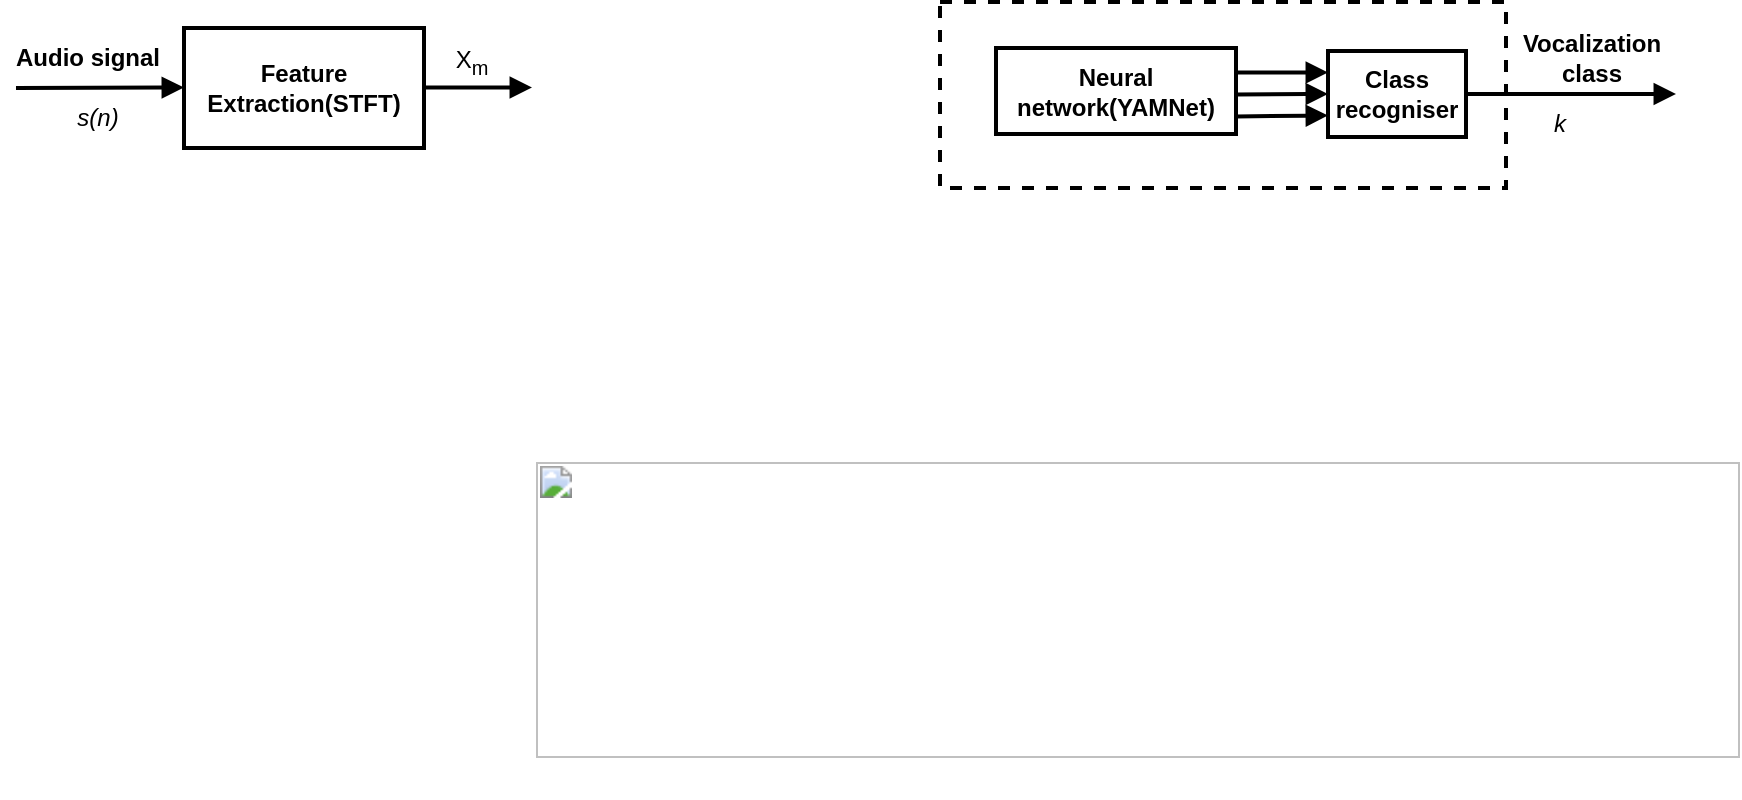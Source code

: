 <mxfile version="26.0.16">
  <diagram name="Trang-1" id="TM-5kzCKsOQZOzgE1j--">
    <mxGraphModel dx="1954" dy="556" grid="0" gridSize="10" guides="1" tooltips="1" connect="1" arrows="1" fold="1" page="0" pageScale="1" pageWidth="827" pageHeight="1169" math="0" shadow="0">
      <root>
        <mxCell id="0" />
        <mxCell id="1" parent="0" />
        <mxCell id="Cbg5kP7mboDacm3S-8XP-1" value="&lt;b&gt;Feature Extraction(STFT)&lt;/b&gt;" style="rounded=0;whiteSpace=wrap;html=1;strokeWidth=2;" parent="1" vertex="1">
          <mxGeometry x="-345" y="233" width="120" height="60" as="geometry" />
        </mxCell>
        <mxCell id="Cbg5kP7mboDacm3S-8XP-2" value="" style="rounded=0;whiteSpace=wrap;html=1;dashed=1;strokeWidth=2;" parent="1" vertex="1">
          <mxGeometry x="33" y="220" width="283" height="93" as="geometry" />
        </mxCell>
        <mxCell id="Cbg5kP7mboDacm3S-8XP-3" value="&lt;b&gt;Neural network(YAMNet)&lt;/b&gt;" style="rounded=0;whiteSpace=wrap;html=1;align=center;strokeWidth=2;" parent="1" vertex="1">
          <mxGeometry x="61" y="243" width="120" height="43" as="geometry" />
        </mxCell>
        <UserObject label="&lt;b style=&quot;font-weight:normal;&quot; id=&quot;docs-internal-guid-44a856fe-7fff-2c2d-3e0c-356cc9525bff&quot;&gt;&lt;span style=&quot;font-size:11pt;font-family:&#39;Times New Roman&#39;,serif;color:#000000;background-color:transparent;font-weight:400;font-style:normal;font-variant:normal;text-decoration:none;vertical-align:baseline;white-space:pre;white-space:pre-wrap;&quot;&gt;&lt;span style=&quot;border:none;display:inline-block;overflow:hidden;width:602px;height:148px;&quot;&gt;&lt;img src=&quot;https://lh7-rt.googleusercontent.com/docsz/AD_4nXfbcKlgTZ9udoGK448xeXo8r0SwI5z-QfOAEW-YgRuHSehRousFB_-TYvKwHeOX-xOmKC-ic0CwkmMNG3-6L_r2StWdg1aJil6WF705axm47VtVxLHASI2-mdE4B5qi4Iad6HcWdA?key=aJlu1-SaLsav4adiZPzk4Phg&quot; width=&quot;602&quot; height=&quot;148&quot; style=&quot;margin-left:0px;margin-top:0px;&quot;&gt;&lt;/span&gt;&lt;/span&gt;&lt;/b&gt;" id="Cbg5kP7mboDacm3S-8XP-4">
          <mxCell style="text;whiteSpace=wrap;html=1;" parent="1" vertex="1">
            <mxGeometry x="-171" y="443" width="550" height="175" as="geometry" />
          </mxCell>
        </UserObject>
        <mxCell id="Cbg5kP7mboDacm3S-8XP-6" value="" style="endArrow=block;html=1;rounded=0;endFill=1;strokeWidth=2;" parent="1" edge="1">
          <mxGeometry width="50" height="50" relative="1" as="geometry">
            <mxPoint x="-429" y="263" as="sourcePoint" />
            <mxPoint x="-345" y="262.78" as="targetPoint" />
          </mxGeometry>
        </mxCell>
        <mxCell id="Cbg5kP7mboDacm3S-8XP-7" value="" style="endArrow=block;html=1;rounded=0;endFill=1;strokeWidth=2;" parent="1" edge="1">
          <mxGeometry width="50" height="50" relative="1" as="geometry">
            <mxPoint x="-225" y="262.78" as="sourcePoint" />
            <mxPoint x="-171" y="262.78" as="targetPoint" />
          </mxGeometry>
        </mxCell>
        <mxCell id="Cbg5kP7mboDacm3S-8XP-8" value="&lt;b&gt;Class recogniser&lt;/b&gt;" style="rounded=0;whiteSpace=wrap;html=1;align=center;strokeWidth=2;" parent="1" vertex="1">
          <mxGeometry x="227" y="244.5" width="69" height="43" as="geometry" />
        </mxCell>
        <mxCell id="Cbg5kP7mboDacm3S-8XP-9" value="" style="endArrow=block;html=1;rounded=0;endFill=1;entryX=0;entryY=0.75;entryDx=0;entryDy=0;strokeWidth=2;" parent="1" target="Cbg5kP7mboDacm3S-8XP-8" edge="1">
          <mxGeometry width="50" height="50" relative="1" as="geometry">
            <mxPoint x="181" y="277.23" as="sourcePoint" />
            <mxPoint x="214" y="277.23" as="targetPoint" />
          </mxGeometry>
        </mxCell>
        <mxCell id="Cbg5kP7mboDacm3S-8XP-12" value="" style="endArrow=block;html=1;rounded=0;endFill=1;entryX=0;entryY=0.25;entryDx=0;entryDy=0;strokeWidth=2;" parent="1" target="Cbg5kP7mboDacm3S-8XP-8" edge="1">
          <mxGeometry width="50" height="50" relative="1" as="geometry">
            <mxPoint x="181" y="255.23" as="sourcePoint" />
            <mxPoint x="214" y="255.23" as="targetPoint" />
          </mxGeometry>
        </mxCell>
        <mxCell id="Cbg5kP7mboDacm3S-8XP-13" value="" style="endArrow=block;html=1;rounded=0;endFill=1;entryX=0;entryY=0.5;entryDx=0;entryDy=0;strokeWidth=2;" parent="1" target="Cbg5kP7mboDacm3S-8XP-8" edge="1">
          <mxGeometry width="50" height="50" relative="1" as="geometry">
            <mxPoint x="181" y="266.23" as="sourcePoint" />
            <mxPoint x="214" y="266.23" as="targetPoint" />
          </mxGeometry>
        </mxCell>
        <mxCell id="Cbg5kP7mboDacm3S-8XP-14" value="" style="endArrow=block;html=1;rounded=0;endFill=1;strokeWidth=2;" parent="1" source="Cbg5kP7mboDacm3S-8XP-8" edge="1">
          <mxGeometry width="50" height="50" relative="1" as="geometry">
            <mxPoint x="376" y="271" as="sourcePoint" />
            <mxPoint x="401" y="266" as="targetPoint" />
          </mxGeometry>
        </mxCell>
        <mxCell id="Cbg5kP7mboDacm3S-8XP-15" value="&lt;b&gt;Audio signal&lt;/b&gt;" style="text;html=1;align=center;verticalAlign=middle;whiteSpace=wrap;rounded=0;strokeWidth=2;" parent="1" vertex="1">
          <mxGeometry x="-432" y="233" width="78" height="30" as="geometry" />
        </mxCell>
        <mxCell id="Cbg5kP7mboDacm3S-8XP-16" value="&lt;i&gt;s(n)&lt;/i&gt;" style="text;html=1;align=center;verticalAlign=middle;whiteSpace=wrap;rounded=0;strokeWidth=2;" parent="1" vertex="1">
          <mxGeometry x="-418" y="263" width="60" height="30" as="geometry" />
        </mxCell>
        <mxCell id="Cbg5kP7mboDacm3S-8XP-17" value="X&lt;sub&gt;m&lt;/sub&gt;" style="text;html=1;align=center;verticalAlign=middle;whiteSpace=wrap;rounded=0;strokeWidth=2;" parent="1" vertex="1">
          <mxGeometry x="-231" y="235" width="60" height="30" as="geometry" />
        </mxCell>
        <mxCell id="Cbg5kP7mboDacm3S-8XP-18" value="&lt;b&gt;Vocalization class&lt;/b&gt;" style="text;html=1;align=center;verticalAlign=middle;whiteSpace=wrap;rounded=0;strokeWidth=2;" parent="1" vertex="1">
          <mxGeometry x="320" y="233" width="78" height="30" as="geometry" />
        </mxCell>
        <mxCell id="Cbg5kP7mboDacm3S-8XP-19" value="&lt;i&gt;k&lt;/i&gt;" style="text;html=1;align=center;verticalAlign=middle;whiteSpace=wrap;rounded=0;strokeWidth=2;" parent="1" vertex="1">
          <mxGeometry x="313" y="266" width="60" height="30" as="geometry" />
        </mxCell>
      </root>
    </mxGraphModel>
  </diagram>
</mxfile>
